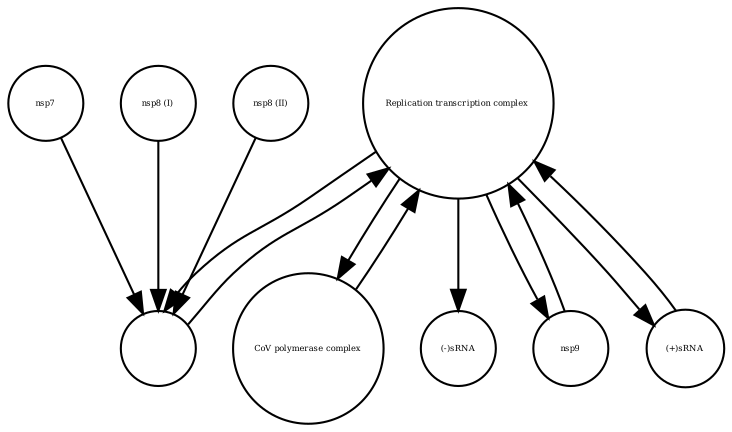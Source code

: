 strict digraph  {
"Replication transcription complex " [annotation="", bipartite=0, cls=complex, fontsize=4, label="Replication transcription complex ", shape=circle];
" " [annotation="", bipartite=0, cls=complex, fontsize=4, label=" ", shape=circle];
"CoV polymerase complex" [annotation="", bipartite=0, cls=complex, fontsize=4, label="CoV polymerase complex", shape=circle];
nsp7 [annotation="", bipartite=0, cls=macromolecule, fontsize=4, label=nsp7, shape=circle];
"(-)sRNA" [annotation="", bipartite=0, cls="nucleic acid feature", fontsize=4, label="(-)sRNA", shape=circle];
"nsp8 (I)" [annotation="", bipartite=0, cls=macromolecule, fontsize=4, label="nsp8 (I)", shape=circle];
nsp9 [annotation="", bipartite=0, cls=macromolecule, fontsize=4, label=nsp9, shape=circle];
"(+)sRNA" [annotation="", bipartite=0, cls="nucleic acid feature", fontsize=4, label="(+)sRNA", shape=circle];
"nsp8 (II)" [annotation="", bipartite=0, cls=macromolecule, fontsize=4, label="nsp8 (II)", shape=circle];
"Replication transcription complex " -> " "  [annotation="", interaction_type=production];
"Replication transcription complex " -> nsp9  [annotation="", interaction_type=production];
"Replication transcription complex " -> "(-)sRNA"  [annotation="", interaction_type=production];
"Replication transcription complex " -> "CoV polymerase complex"  [annotation="", interaction_type=production];
"Replication transcription complex " -> "(+)sRNA"  [annotation="", interaction_type=production];
" " -> "Replication transcription complex "  [annotation="", interaction_type=production];
"CoV polymerase complex" -> "Replication transcription complex "  [annotation="", interaction_type=production];
nsp7 -> " "  [annotation="", interaction_type=production];
"nsp8 (I)" -> " "  [annotation="", interaction_type=production];
nsp9 -> "Replication transcription complex "  [annotation="", interaction_type=production];
"(+)sRNA" -> "Replication transcription complex "  [annotation="", interaction_type=production];
"nsp8 (II)" -> " "  [annotation="", interaction_type=production];
}
